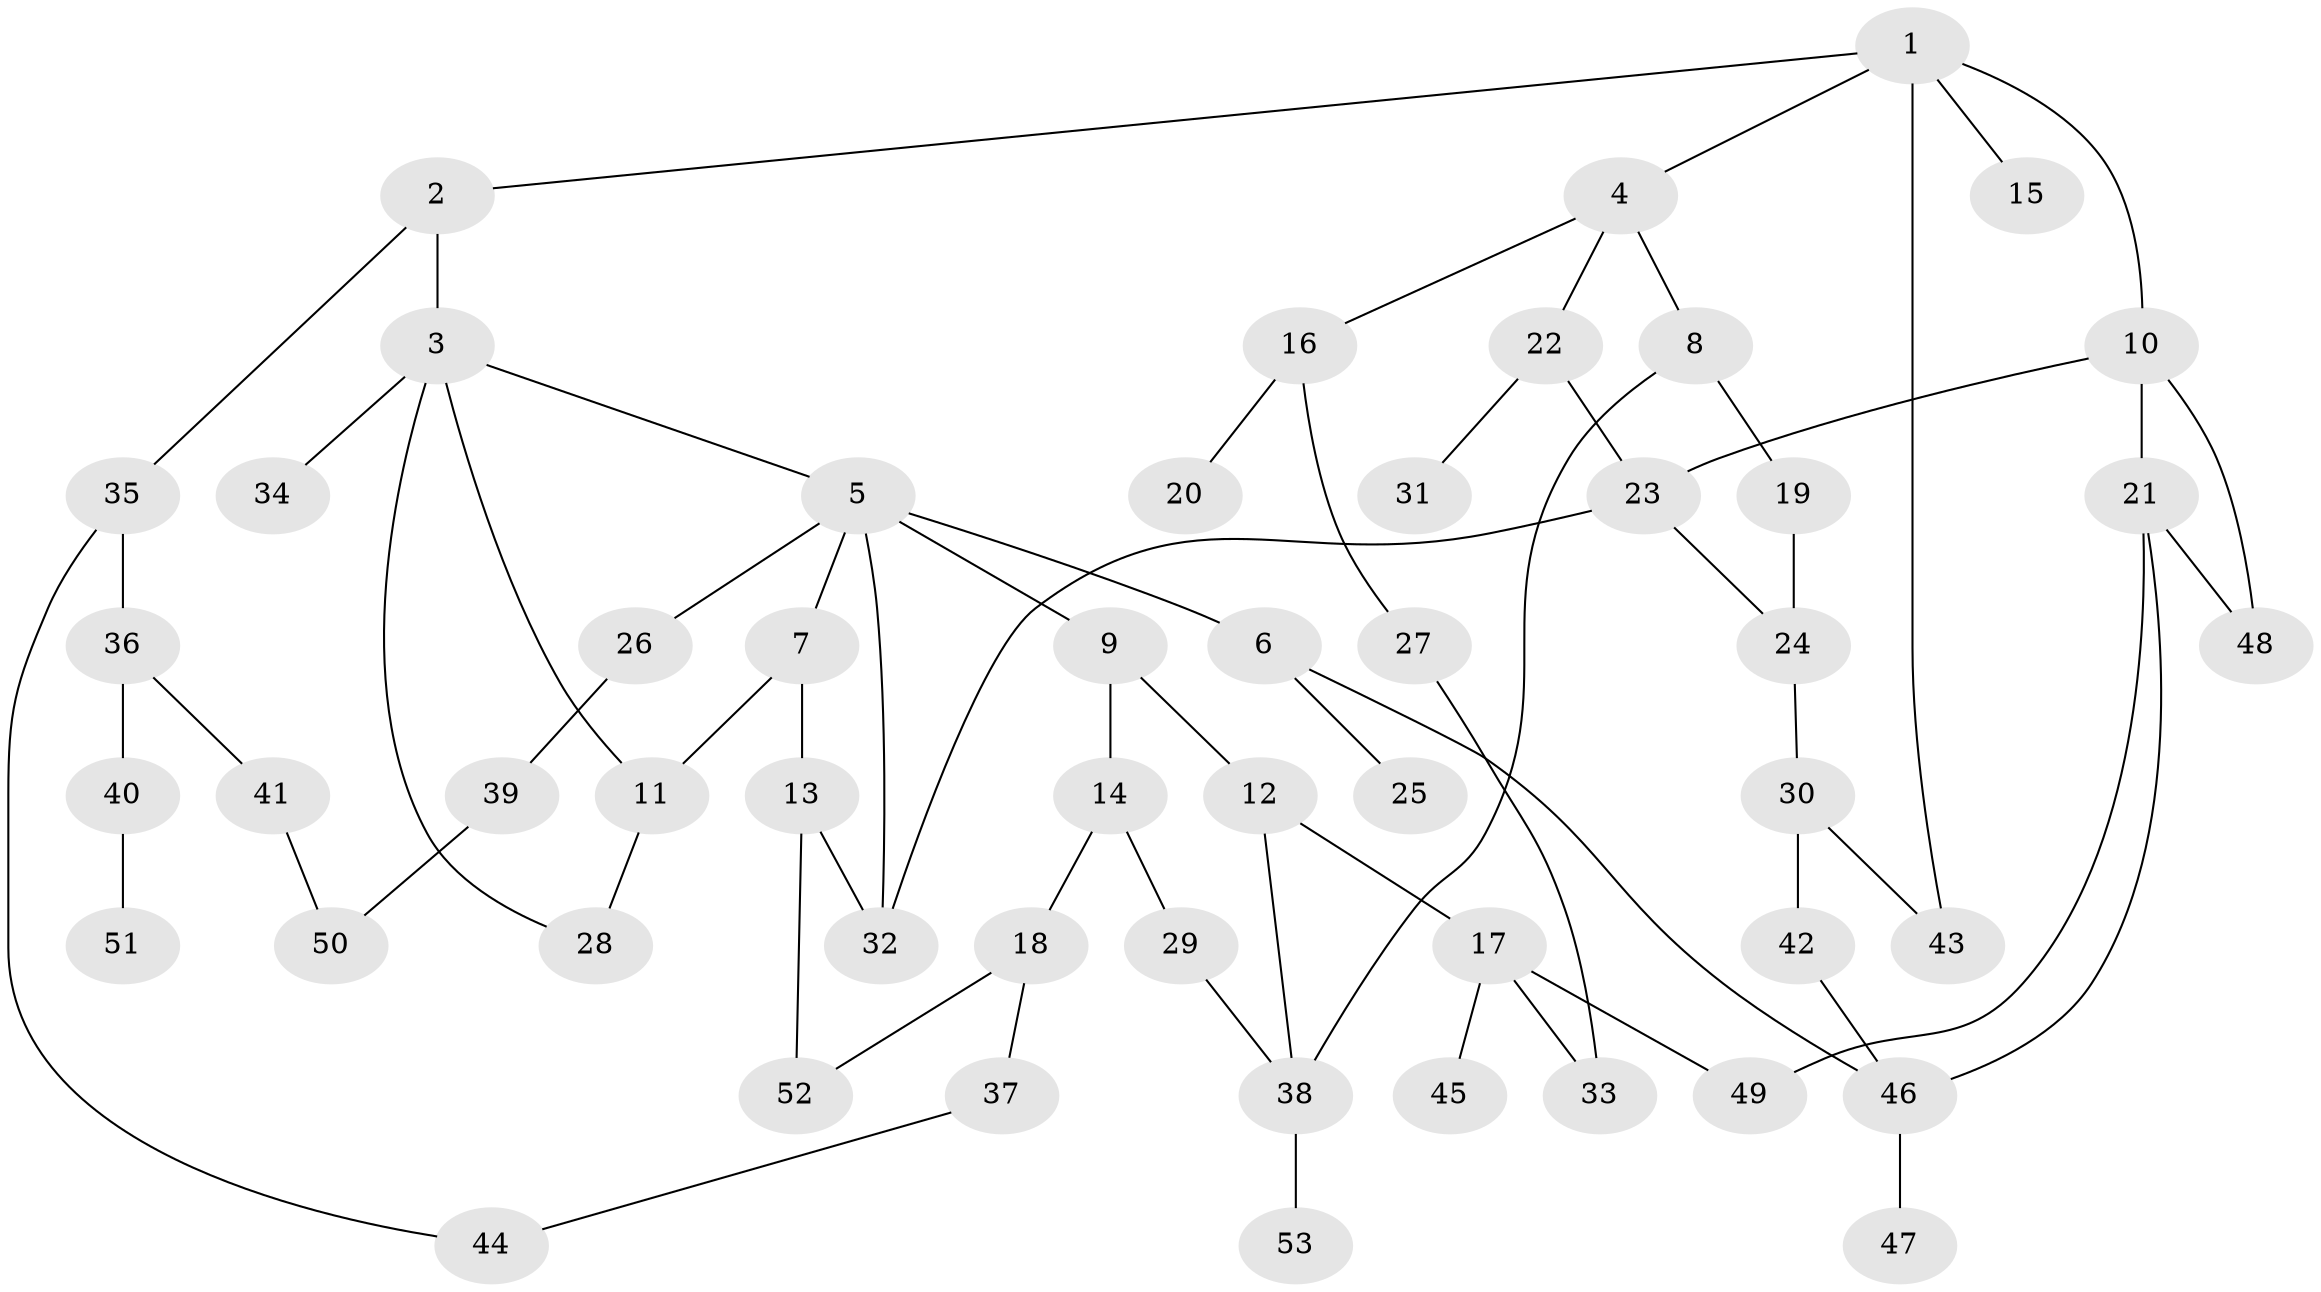 // coarse degree distribution, {4: 0.1875, 3: 0.25, 5: 0.09375, 7: 0.03125, 2: 0.25, 1: 0.1875}
// Generated by graph-tools (version 1.1) at 2025/23/03/03/25 07:23:32]
// undirected, 53 vertices, 69 edges
graph export_dot {
graph [start="1"]
  node [color=gray90,style=filled];
  1;
  2;
  3;
  4;
  5;
  6;
  7;
  8;
  9;
  10;
  11;
  12;
  13;
  14;
  15;
  16;
  17;
  18;
  19;
  20;
  21;
  22;
  23;
  24;
  25;
  26;
  27;
  28;
  29;
  30;
  31;
  32;
  33;
  34;
  35;
  36;
  37;
  38;
  39;
  40;
  41;
  42;
  43;
  44;
  45;
  46;
  47;
  48;
  49;
  50;
  51;
  52;
  53;
  1 -- 2;
  1 -- 4;
  1 -- 10;
  1 -- 15;
  1 -- 43;
  2 -- 3;
  2 -- 35;
  3 -- 5;
  3 -- 11;
  3 -- 34;
  3 -- 28;
  4 -- 8;
  4 -- 16;
  4 -- 22;
  5 -- 6;
  5 -- 7;
  5 -- 9;
  5 -- 26;
  5 -- 32;
  6 -- 25;
  6 -- 46;
  7 -- 13;
  7 -- 11;
  8 -- 19;
  8 -- 38;
  9 -- 12;
  9 -- 14;
  10 -- 21;
  10 -- 23;
  10 -- 48;
  11 -- 28;
  12 -- 17;
  12 -- 38;
  13 -- 32;
  13 -- 52;
  14 -- 18;
  14 -- 29;
  16 -- 20;
  16 -- 27;
  17 -- 33;
  17 -- 45;
  17 -- 49;
  18 -- 37;
  18 -- 52;
  19 -- 24;
  21 -- 46;
  21 -- 48;
  21 -- 49;
  22 -- 31;
  22 -- 23;
  23 -- 32;
  23 -- 24;
  24 -- 30;
  26 -- 39;
  27 -- 33;
  29 -- 38;
  30 -- 42;
  30 -- 43;
  35 -- 36;
  35 -- 44;
  36 -- 40;
  36 -- 41;
  37 -- 44;
  38 -- 53;
  39 -- 50;
  40 -- 51;
  41 -- 50;
  42 -- 46;
  46 -- 47;
}
